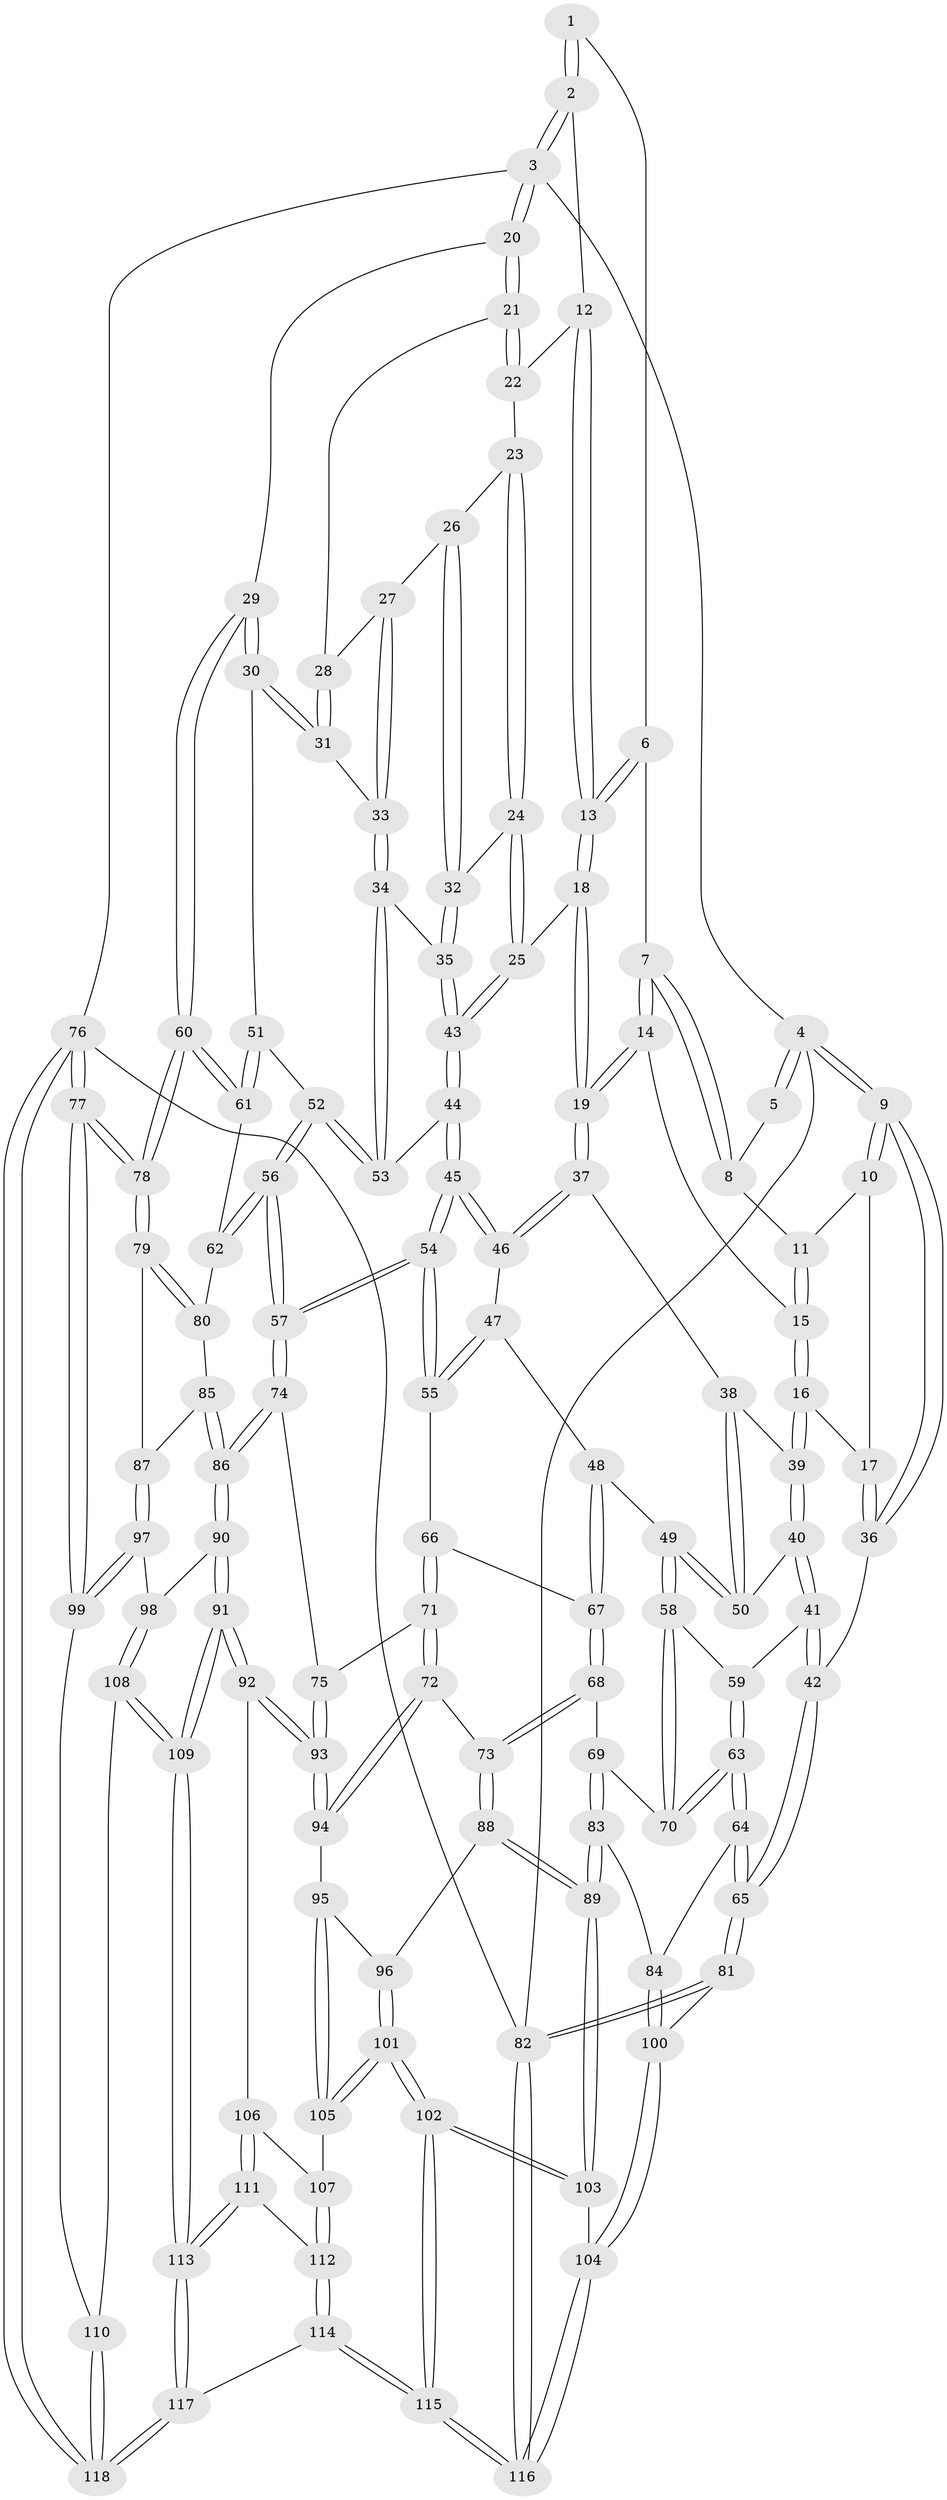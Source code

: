 // coarse degree distribution, {3: 0.09859154929577464, 5: 0.38028169014084506, 8: 0.014084507042253521, 2: 0.014084507042253521, 4: 0.38028169014084506, 6: 0.11267605633802817}
// Generated by graph-tools (version 1.1) at 2025/42/03/06/25 10:42:31]
// undirected, 118 vertices, 292 edges
graph export_dot {
graph [start="1"]
  node [color=gray90,style=filled];
  1 [pos="+0.3957340158774553+0"];
  2 [pos="+0.6606993988140466+0"];
  3 [pos="+1+0"];
  4 [pos="+0+0"];
  5 [pos="+0.24032821172345084+0"];
  6 [pos="+0.38175249358137026+0.052980607794490694"];
  7 [pos="+0.30444495821670897+0.06482537890653346"];
  8 [pos="+0.23227164351182206+0"];
  9 [pos="+0+0"];
  10 [pos="+0.086866510355151+0.06151454506008364"];
  11 [pos="+0.1855284703344594+0.011204758317500382"];
  12 [pos="+0.6521603079861564+0"];
  13 [pos="+0.5193944482708276+0.140420568002559"];
  14 [pos="+0.30512339927095516+0.13612535379868262"];
  15 [pos="+0.18146409582306625+0.19865295880019618"];
  16 [pos="+0.163997069501874+0.22151664335683297"];
  17 [pos="+0.08093377852373275+0.1816187840704733"];
  18 [pos="+0.4983692369344011+0.20575166298060338"];
  19 [pos="+0.4800901340786996+0.21756846251210005"];
  20 [pos="+1+0"];
  21 [pos="+0.9150770629227689+0.15480307033813637"];
  22 [pos="+0.7404259879896464+0.08279833829059144"];
  23 [pos="+0.7496577200872014+0.15835017999700612"];
  24 [pos="+0.596419686033299+0.25899792596056087"];
  25 [pos="+0.5827395874062081+0.25745560356637903"];
  26 [pos="+0.7591236324807478+0.18052988246857274"];
  27 [pos="+0.8015642982098473+0.2113457743398521"];
  28 [pos="+0.91209784199272+0.1619482957793245"];
  29 [pos="+1+0.3694220203482395"];
  30 [pos="+0.9235824045082379+0.3101340258712638"];
  31 [pos="+0.9141890243470091+0.3034245794599766"];
  32 [pos="+0.7014326731583636+0.2933630799324427"];
  33 [pos="+0.8306471968268666+0.30275784786178817"];
  34 [pos="+0.7703345101287267+0.34486122207023556"];
  35 [pos="+0.720917082981133+0.3149159185005896"];
  36 [pos="+0+0.16131862388156823"];
  37 [pos="+0.465739330291965+0.2408930264899778"];
  38 [pos="+0.33551783101185984+0.2851435440882455"];
  39 [pos="+0.17433016664621356+0.2676243372534171"];
  40 [pos="+0.1569959702576453+0.33926899631562973"];
  41 [pos="+0.06999058413253487+0.4184868005087617"];
  42 [pos="+0+0.41374357005242934"];
  43 [pos="+0.6180832067784567+0.4195245688771843"];
  44 [pos="+0.6167538460937344+0.43830435619530594"];
  45 [pos="+0.5795792526398472+0.486945460868314"];
  46 [pos="+0.45329276101853827+0.3812651549247755"];
  47 [pos="+0.40477933186828746+0.4224430145930936"];
  48 [pos="+0.33624081123424204+0.4736299281468439"];
  49 [pos="+0.3276805227666895+0.4761322508472997"];
  50 [pos="+0.30481947113331936+0.4459105464442355"];
  51 [pos="+0.8677283365763813+0.4771757142198715"];
  52 [pos="+0.7992768018871659+0.47049397487721684"];
  53 [pos="+0.7699837457039342+0.42219012549418783"];
  54 [pos="+0.58022840893396+0.5153806942404997"];
  55 [pos="+0.5096633814919896+0.5487431730719566"];
  56 [pos="+0.7053946993341121+0.6205439027008455"];
  57 [pos="+0.6855997636839718+0.6348512904517379"];
  58 [pos="+0.28351264008429916+0.5718054582789002"];
  59 [pos="+0.10061426631557585+0.4795631179262908"];
  60 [pos="+1+0.4959886267751232"];
  61 [pos="+0.8991229055150193+0.496683068641433"];
  62 [pos="+0.8785132327440225+0.6207708131312089"];
  63 [pos="+0.08146903226170313+0.640943933680001"];
  64 [pos="+0.05786338582111355+0.6735730881204895"];
  65 [pos="+0+0.6984617485239226"];
  66 [pos="+0.5073868602150631+0.5500122499888093"];
  67 [pos="+0.48012237194593643+0.5530206867501136"];
  68 [pos="+0.3666365683163311+0.6676550625947345"];
  69 [pos="+0.2903648818147982+0.5988257398473017"];
  70 [pos="+0.28373192987720475+0.5830815871974234"];
  71 [pos="+0.49026642193937836+0.7058614876911824"];
  72 [pos="+0.4722679849220412+0.7176255978906391"];
  73 [pos="+0.3747869337466235+0.6828914857640347"];
  74 [pos="+0.6855593400291922+0.6351065559761118"];
  75 [pos="+0.6120456473953114+0.6772398333460483"];
  76 [pos="+1+1"];
  77 [pos="+1+0.7988963219111366"];
  78 [pos="+1+0.7001398203916018"];
  79 [pos="+1+0.6980215554787023"];
  80 [pos="+0.9146794274772349+0.660268323892356"];
  81 [pos="+0+0.7180896164975079"];
  82 [pos="+0+1"];
  83 [pos="+0.1733180389596097+0.7685850672350069"];
  84 [pos="+0.13978056994302712+0.7541731114075573"];
  85 [pos="+0.8511220394710635+0.7126331910889788"];
  86 [pos="+0.7357715893531693+0.7460054471184892"];
  87 [pos="+0.8979135389786396+0.7793724671281707"];
  88 [pos="+0.337738164354032+0.7599709548307638"];
  89 [pos="+0.2165194539197165+0.8293424461480018"];
  90 [pos="+0.7369323192055256+0.7592896584606279"];
  91 [pos="+0.6521366969372799+0.8916997205930286"];
  92 [pos="+0.5985213065362441+0.8758682409292657"];
  93 [pos="+0.5686640560884327+0.8419554793501404"];
  94 [pos="+0.4889246755436515+0.7979700772544208"];
  95 [pos="+0.4743060328992839+0.8127642882377252"];
  96 [pos="+0.37324300094997087+0.8199670508096217"];
  97 [pos="+0.8574473025510482+0.8312343895410254"];
  98 [pos="+0.8431306314049402+0.8327831382572662"];
  99 [pos="+0.970192649524681+0.8971445118013871"];
  100 [pos="+0.04377927414409576+0.852953369883115"];
  101 [pos="+0.3643850704935363+0.9320393240205957"];
  102 [pos="+0.31093847043196715+0.976524209008972"];
  103 [pos="+0.21697813454164064+0.841706752512345"];
  104 [pos="+0.08353124501135967+0.9330596629403844"];
  105 [pos="+0.43122514739936696+0.9118637409672321"];
  106 [pos="+0.5234798038601453+0.9268989878880951"];
  107 [pos="+0.4620978406630068+0.9250064565273667"];
  108 [pos="+0.8145761473538069+0.9265329883821869"];
  109 [pos="+0.688036126073319+0.9745531332314457"];
  110 [pos="+0.9040956491548767+0.9889421896018493"];
  111 [pos="+0.5247286843540595+0.9614723106351275"];
  112 [pos="+0.47907954494770466+1"];
  113 [pos="+0.6678344005406066+1"];
  114 [pos="+0.42781817669237837+1"];
  115 [pos="+0.2766840951026947+1"];
  116 [pos="+0+1"];
  117 [pos="+0.6680698290573923+1"];
  118 [pos="+0.9075132654516951+1"];
  1 -- 2;
  1 -- 2;
  1 -- 6;
  2 -- 3;
  2 -- 3;
  2 -- 12;
  3 -- 4;
  3 -- 20;
  3 -- 20;
  3 -- 76;
  4 -- 5;
  4 -- 5;
  4 -- 9;
  4 -- 9;
  4 -- 82;
  5 -- 8;
  6 -- 7;
  6 -- 13;
  6 -- 13;
  7 -- 8;
  7 -- 8;
  7 -- 14;
  7 -- 14;
  8 -- 11;
  9 -- 10;
  9 -- 10;
  9 -- 36;
  9 -- 36;
  10 -- 11;
  10 -- 17;
  11 -- 15;
  11 -- 15;
  12 -- 13;
  12 -- 13;
  12 -- 22;
  13 -- 18;
  13 -- 18;
  14 -- 15;
  14 -- 19;
  14 -- 19;
  15 -- 16;
  15 -- 16;
  16 -- 17;
  16 -- 39;
  16 -- 39;
  17 -- 36;
  17 -- 36;
  18 -- 19;
  18 -- 19;
  18 -- 25;
  19 -- 37;
  19 -- 37;
  20 -- 21;
  20 -- 21;
  20 -- 29;
  21 -- 22;
  21 -- 22;
  21 -- 28;
  22 -- 23;
  23 -- 24;
  23 -- 24;
  23 -- 26;
  24 -- 25;
  24 -- 25;
  24 -- 32;
  25 -- 43;
  25 -- 43;
  26 -- 27;
  26 -- 32;
  26 -- 32;
  27 -- 28;
  27 -- 33;
  27 -- 33;
  28 -- 31;
  28 -- 31;
  29 -- 30;
  29 -- 30;
  29 -- 60;
  29 -- 60;
  30 -- 31;
  30 -- 31;
  30 -- 51;
  31 -- 33;
  32 -- 35;
  32 -- 35;
  33 -- 34;
  33 -- 34;
  34 -- 35;
  34 -- 53;
  34 -- 53;
  35 -- 43;
  35 -- 43;
  36 -- 42;
  37 -- 38;
  37 -- 46;
  37 -- 46;
  38 -- 39;
  38 -- 50;
  38 -- 50;
  39 -- 40;
  39 -- 40;
  40 -- 41;
  40 -- 41;
  40 -- 50;
  41 -- 42;
  41 -- 42;
  41 -- 59;
  42 -- 65;
  42 -- 65;
  43 -- 44;
  43 -- 44;
  44 -- 45;
  44 -- 45;
  44 -- 53;
  45 -- 46;
  45 -- 46;
  45 -- 54;
  45 -- 54;
  46 -- 47;
  47 -- 48;
  47 -- 55;
  47 -- 55;
  48 -- 49;
  48 -- 67;
  48 -- 67;
  49 -- 50;
  49 -- 50;
  49 -- 58;
  49 -- 58;
  51 -- 52;
  51 -- 61;
  51 -- 61;
  52 -- 53;
  52 -- 53;
  52 -- 56;
  52 -- 56;
  54 -- 55;
  54 -- 55;
  54 -- 57;
  54 -- 57;
  55 -- 66;
  56 -- 57;
  56 -- 57;
  56 -- 62;
  56 -- 62;
  57 -- 74;
  57 -- 74;
  58 -- 59;
  58 -- 70;
  58 -- 70;
  59 -- 63;
  59 -- 63;
  60 -- 61;
  60 -- 61;
  60 -- 78;
  60 -- 78;
  61 -- 62;
  62 -- 80;
  63 -- 64;
  63 -- 64;
  63 -- 70;
  63 -- 70;
  64 -- 65;
  64 -- 65;
  64 -- 84;
  65 -- 81;
  65 -- 81;
  66 -- 67;
  66 -- 71;
  66 -- 71;
  67 -- 68;
  67 -- 68;
  68 -- 69;
  68 -- 73;
  68 -- 73;
  69 -- 70;
  69 -- 83;
  69 -- 83;
  71 -- 72;
  71 -- 72;
  71 -- 75;
  72 -- 73;
  72 -- 94;
  72 -- 94;
  73 -- 88;
  73 -- 88;
  74 -- 75;
  74 -- 86;
  74 -- 86;
  75 -- 93;
  75 -- 93;
  76 -- 77;
  76 -- 77;
  76 -- 118;
  76 -- 118;
  76 -- 82;
  77 -- 78;
  77 -- 78;
  77 -- 99;
  77 -- 99;
  78 -- 79;
  78 -- 79;
  79 -- 80;
  79 -- 80;
  79 -- 87;
  80 -- 85;
  81 -- 82;
  81 -- 82;
  81 -- 100;
  82 -- 116;
  82 -- 116;
  83 -- 84;
  83 -- 89;
  83 -- 89;
  84 -- 100;
  84 -- 100;
  85 -- 86;
  85 -- 86;
  85 -- 87;
  86 -- 90;
  86 -- 90;
  87 -- 97;
  87 -- 97;
  88 -- 89;
  88 -- 89;
  88 -- 96;
  89 -- 103;
  89 -- 103;
  90 -- 91;
  90 -- 91;
  90 -- 98;
  91 -- 92;
  91 -- 92;
  91 -- 109;
  91 -- 109;
  92 -- 93;
  92 -- 93;
  92 -- 106;
  93 -- 94;
  93 -- 94;
  94 -- 95;
  95 -- 96;
  95 -- 105;
  95 -- 105;
  96 -- 101;
  96 -- 101;
  97 -- 98;
  97 -- 99;
  97 -- 99;
  98 -- 108;
  98 -- 108;
  99 -- 110;
  100 -- 104;
  100 -- 104;
  101 -- 102;
  101 -- 102;
  101 -- 105;
  101 -- 105;
  102 -- 103;
  102 -- 103;
  102 -- 115;
  102 -- 115;
  103 -- 104;
  104 -- 116;
  104 -- 116;
  105 -- 107;
  106 -- 107;
  106 -- 111;
  106 -- 111;
  107 -- 112;
  107 -- 112;
  108 -- 109;
  108 -- 109;
  108 -- 110;
  109 -- 113;
  109 -- 113;
  110 -- 118;
  110 -- 118;
  111 -- 112;
  111 -- 113;
  111 -- 113;
  112 -- 114;
  112 -- 114;
  113 -- 117;
  113 -- 117;
  114 -- 115;
  114 -- 115;
  114 -- 117;
  115 -- 116;
  115 -- 116;
  117 -- 118;
  117 -- 118;
}

